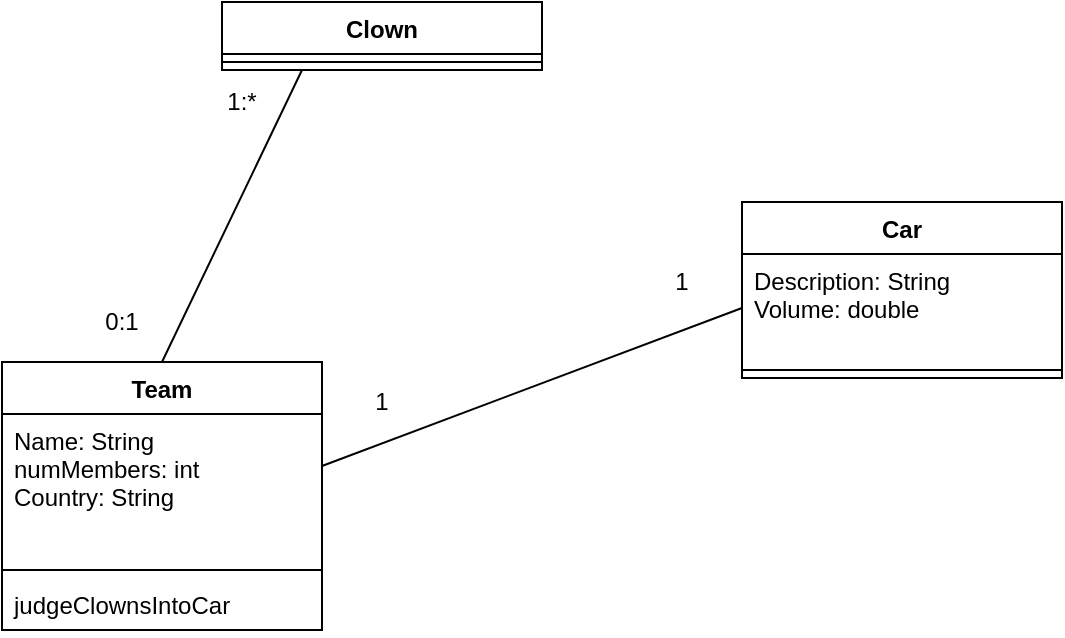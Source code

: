 <mxfile version="13.6.9" type="google"><diagram id="5IBcuclOdXPmeVTQASLT" name="Page-1"><mxGraphModel dx="908" dy="401" grid="1" gridSize="10" guides="1" tooltips="1" connect="1" arrows="1" fold="1" page="1" pageScale="1" pageWidth="850" pageHeight="1100" math="0" shadow="0"><root><mxCell id="0"/><mxCell id="1" parent="0"/><mxCell id="uZGwPASYOmKOidtU114p-6" value="Team" style="swimlane;fontStyle=1;align=center;verticalAlign=top;childLayout=stackLayout;horizontal=1;startSize=26;horizontalStack=0;resizeParent=1;resizeParentMax=0;resizeLast=0;collapsible=1;marginBottom=0;" parent="1" vertex="1"><mxGeometry x="120" y="240" width="160" height="134" as="geometry"/></mxCell><mxCell id="uZGwPASYOmKOidtU114p-7" value="Name: String&#10;numMembers: int&#10;Country: String" style="text;strokeColor=none;fillColor=none;align=left;verticalAlign=top;spacingLeft=4;spacingRight=4;overflow=hidden;rotatable=0;points=[[0,0.5],[1,0.5]];portConstraint=eastwest;" parent="uZGwPASYOmKOidtU114p-6" vertex="1"><mxGeometry y="26" width="160" height="74" as="geometry"/></mxCell><mxCell id="uZGwPASYOmKOidtU114p-8" value="" style="line;strokeWidth=1;fillColor=none;align=left;verticalAlign=middle;spacingTop=-1;spacingLeft=3;spacingRight=3;rotatable=0;labelPosition=right;points=[];portConstraint=eastwest;" parent="uZGwPASYOmKOidtU114p-6" vertex="1"><mxGeometry y="100" width="160" height="8" as="geometry"/></mxCell><mxCell id="uZGwPASYOmKOidtU114p-9" value="judgeClownsIntoCar" style="text;strokeColor=none;fillColor=none;align=left;verticalAlign=top;spacingLeft=4;spacingRight=4;overflow=hidden;rotatable=0;points=[[0,0.5],[1,0.5]];portConstraint=eastwest;" parent="uZGwPASYOmKOidtU114p-6" vertex="1"><mxGeometry y="108" width="160" height="26" as="geometry"/></mxCell><mxCell id="uZGwPASYOmKOidtU114p-10" value="Car" style="swimlane;fontStyle=1;align=center;verticalAlign=top;childLayout=stackLayout;horizontal=1;startSize=26;horizontalStack=0;resizeParent=1;resizeParentMax=0;resizeLast=0;collapsible=1;marginBottom=0;" parent="1" vertex="1"><mxGeometry x="490" y="160" width="160" height="88" as="geometry"/></mxCell><mxCell id="uZGwPASYOmKOidtU114p-11" value="Description: String&#10;Volume: double" style="text;strokeColor=none;fillColor=none;align=left;verticalAlign=top;spacingLeft=4;spacingRight=4;overflow=hidden;rotatable=0;points=[[0,0.5],[1,0.5]];portConstraint=eastwest;" parent="uZGwPASYOmKOidtU114p-10" vertex="1"><mxGeometry y="26" width="160" height="54" as="geometry"/></mxCell><mxCell id="uZGwPASYOmKOidtU114p-12" value="" style="line;strokeWidth=1;fillColor=none;align=left;verticalAlign=middle;spacingTop=-1;spacingLeft=3;spacingRight=3;rotatable=0;labelPosition=right;points=[];portConstraint=eastwest;" parent="uZGwPASYOmKOidtU114p-10" vertex="1"><mxGeometry y="80" width="160" height="8" as="geometry"/></mxCell><mxCell id="uZGwPASYOmKOidtU114p-14" value="" style="endArrow=none;html=1;entryX=0.25;entryY=1;entryDx=0;entryDy=0;exitX=0.5;exitY=0;exitDx=0;exitDy=0;" parent="1" source="uZGwPASYOmKOidtU114p-6" target="uZGwPASYOmKOidtU114p-1" edge="1"><mxGeometry width="50" height="50" relative="1" as="geometry"><mxPoint x="220" y="200" as="sourcePoint"/><mxPoint x="270" y="150" as="targetPoint"/></mxGeometry></mxCell><mxCell id="uZGwPASYOmKOidtU114p-17" value="&lt;font style=&quot;font-size: 12px&quot;&gt;1:*&lt;/font&gt;" style="text;html=1;strokeColor=none;fillColor=none;align=center;verticalAlign=middle;whiteSpace=wrap;rounded=0;" parent="1" vertex="1"><mxGeometry x="210" y="100" width="60" height="20" as="geometry"/></mxCell><mxCell id="uZGwPASYOmKOidtU114p-18" value="0:1" style="text;html=1;strokeColor=none;fillColor=none;align=center;verticalAlign=middle;whiteSpace=wrap;rounded=0;" parent="1" vertex="1"><mxGeometry x="160" y="210" width="40" height="20" as="geometry"/></mxCell><mxCell id="uZGwPASYOmKOidtU114p-19" value="" style="endArrow=none;html=1;entryX=0;entryY=0.5;entryDx=0;entryDy=0;" parent="1" target="uZGwPASYOmKOidtU114p-11" edge="1"><mxGeometry width="50" height="50" relative="1" as="geometry"><mxPoint x="280" y="292" as="sourcePoint"/><mxPoint x="420" y="210" as="targetPoint"/></mxGeometry></mxCell><mxCell id="uZGwPASYOmKOidtU114p-20" value="1" style="text;html=1;strokeColor=none;fillColor=none;align=center;verticalAlign=middle;whiteSpace=wrap;rounded=0;" parent="1" vertex="1"><mxGeometry x="285" y="250" width="50" height="20" as="geometry"/></mxCell><mxCell id="uZGwPASYOmKOidtU114p-21" value="1" style="text;html=1;strokeColor=none;fillColor=none;align=center;verticalAlign=middle;whiteSpace=wrap;rounded=0;" parent="1" vertex="1"><mxGeometry x="440" y="190" width="40" height="20" as="geometry"/></mxCell><mxCell id="uZGwPASYOmKOidtU114p-1" value="Clown" style="swimlane;fontStyle=1;align=center;verticalAlign=top;childLayout=stackLayout;horizontal=1;startSize=26;horizontalStack=0;resizeParent=1;resizeParentMax=0;resizeLast=0;collapsible=1;marginBottom=0;" parent="1" vertex="1"><mxGeometry x="230" y="60" width="160" height="34" as="geometry"/></mxCell><mxCell id="uZGwPASYOmKOidtU114p-3" value="" style="line;strokeWidth=1;fillColor=none;align=left;verticalAlign=middle;spacingTop=-1;spacingLeft=3;spacingRight=3;rotatable=0;labelPosition=right;points=[];portConstraint=eastwest;" parent="uZGwPASYOmKOidtU114p-1" vertex="1"><mxGeometry y="26" width="160" height="8" as="geometry"/></mxCell></root></mxGraphModel></diagram></mxfile>